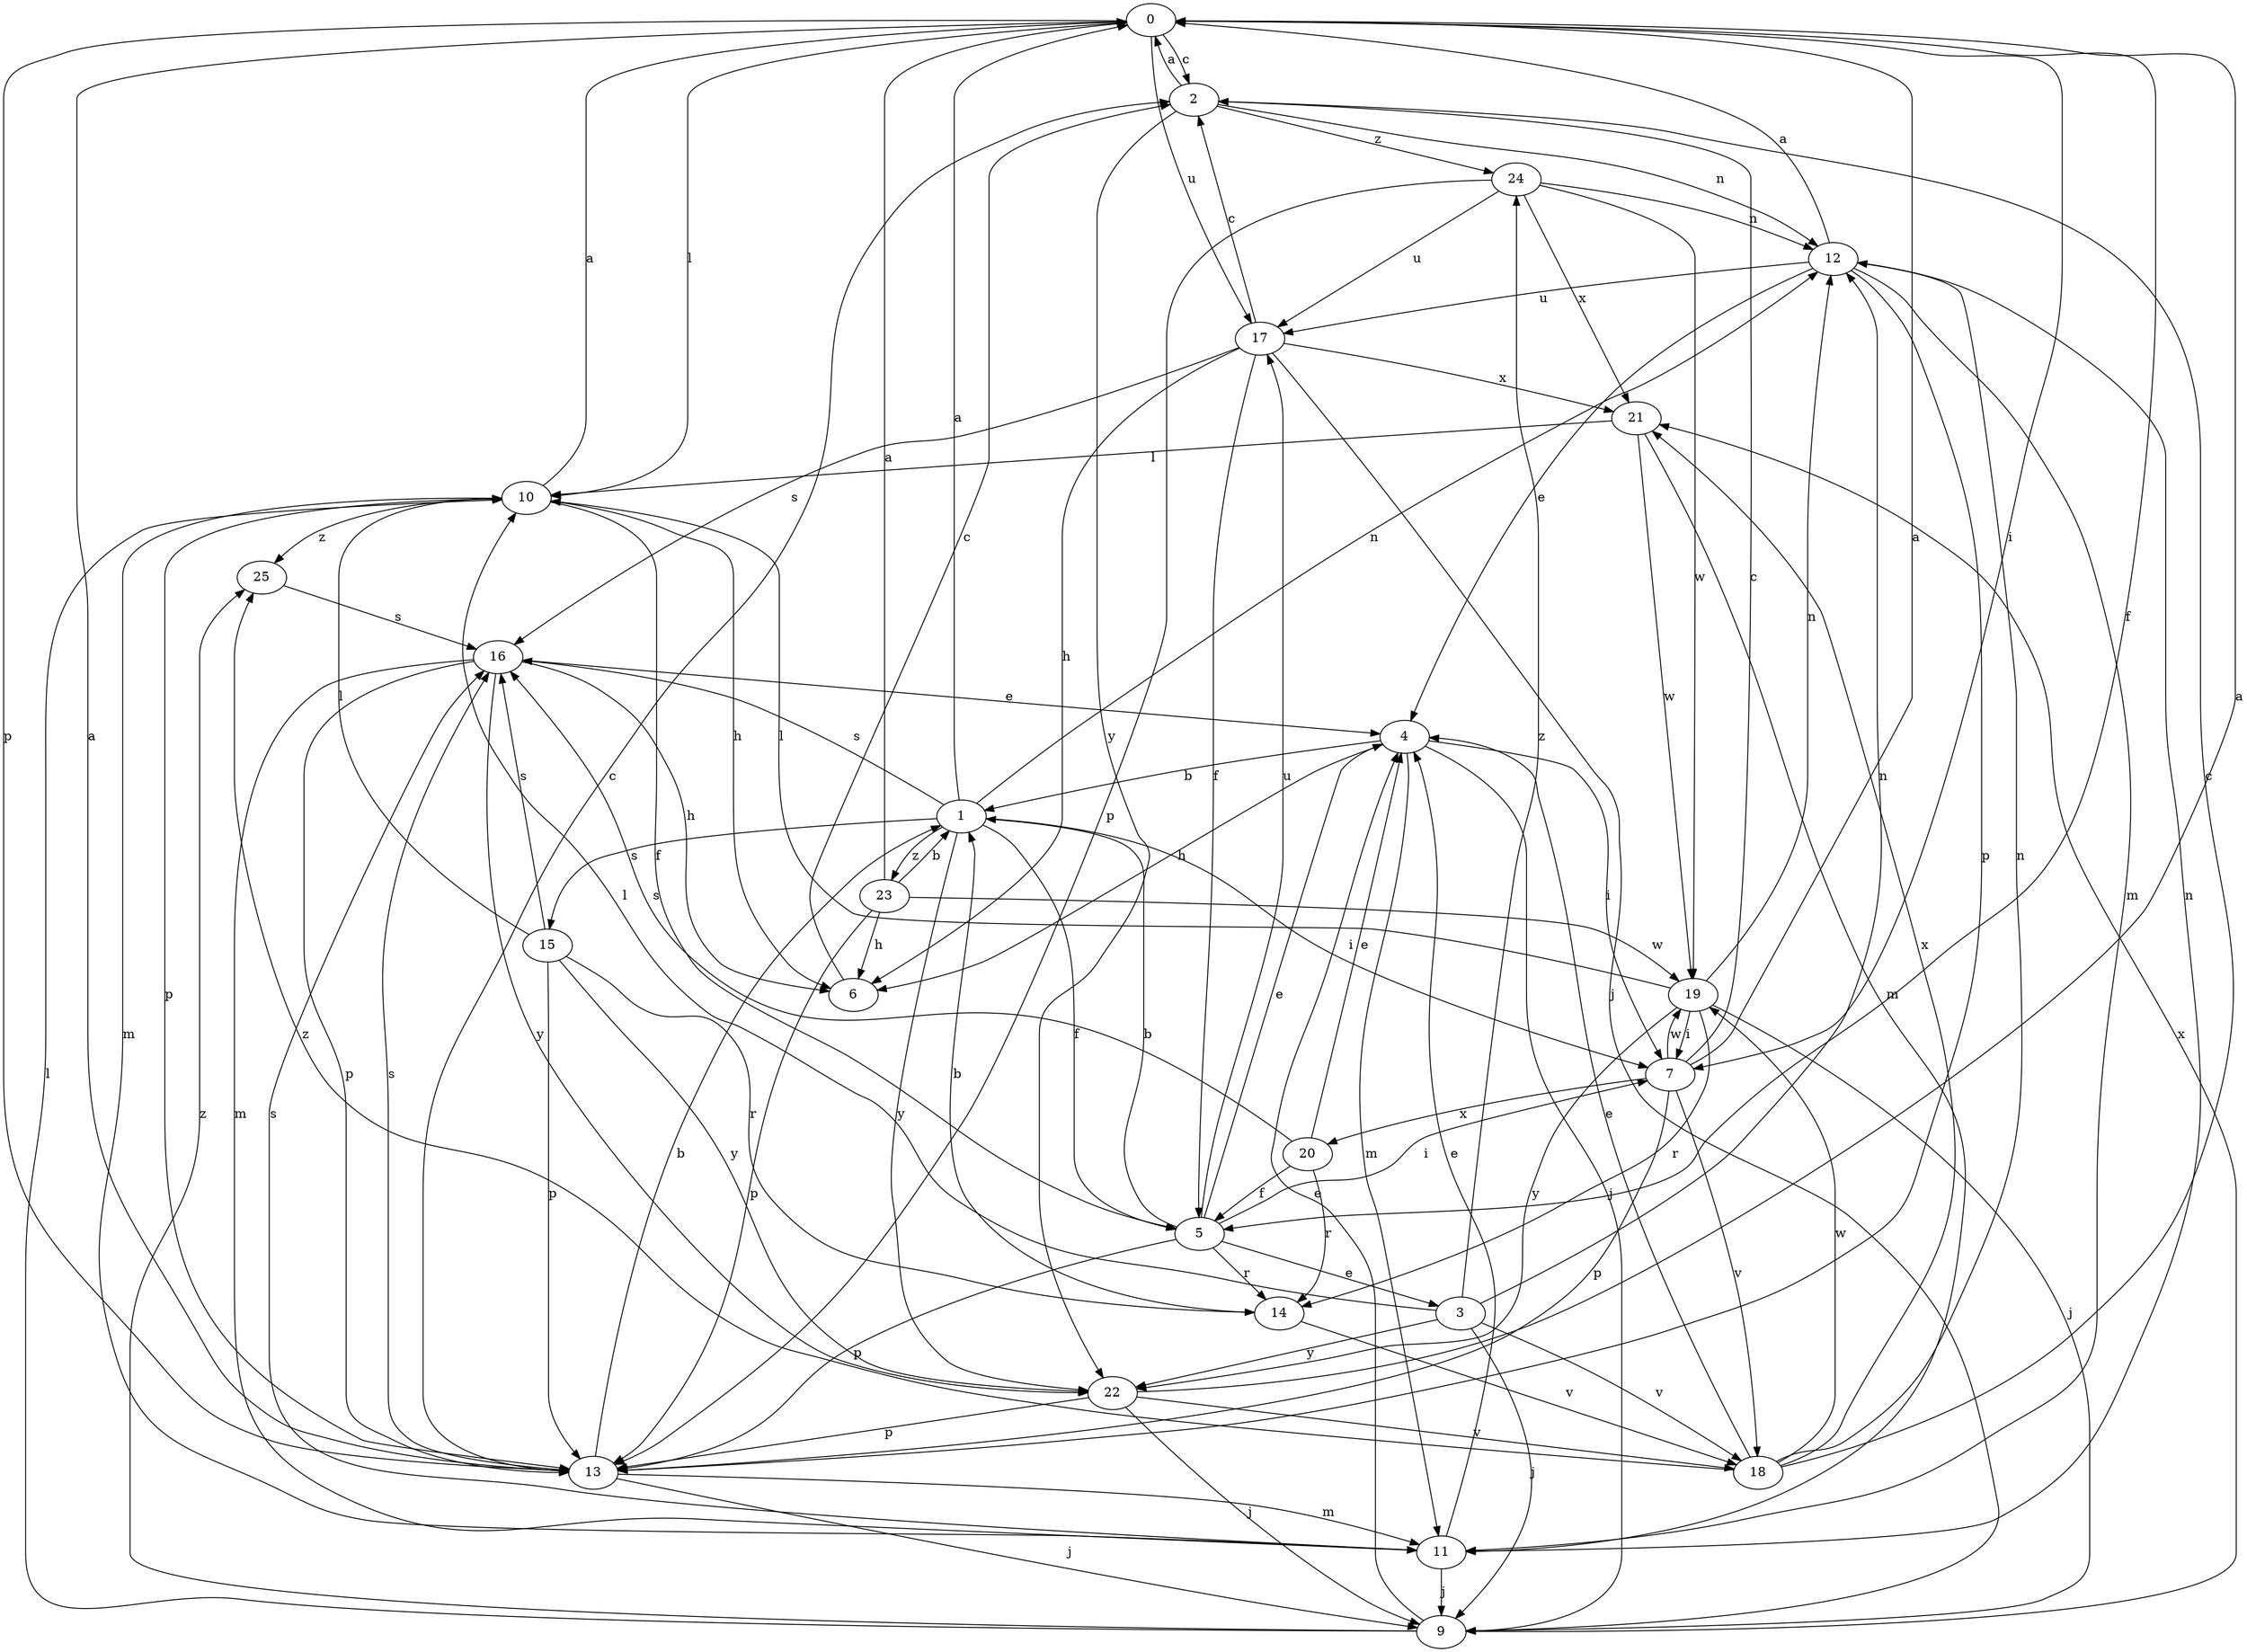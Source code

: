 strict digraph  {
0;
1;
2;
3;
4;
5;
6;
7;
9;
10;
11;
12;
13;
14;
15;
16;
17;
18;
19;
20;
21;
22;
23;
24;
25;
0 -> 2  [label=c];
0 -> 5  [label=f];
0 -> 7  [label=i];
0 -> 10  [label=l];
0 -> 13  [label=p];
0 -> 17  [label=u];
1 -> 0  [label=a];
1 -> 5  [label=f];
1 -> 7  [label=i];
1 -> 12  [label=n];
1 -> 15  [label=s];
1 -> 16  [label=s];
1 -> 22  [label=y];
1 -> 23  [label=z];
2 -> 0  [label=a];
2 -> 12  [label=n];
2 -> 22  [label=y];
2 -> 24  [label=z];
3 -> 9  [label=j];
3 -> 10  [label=l];
3 -> 12  [label=n];
3 -> 18  [label=v];
3 -> 22  [label=y];
3 -> 24  [label=z];
4 -> 1  [label=b];
4 -> 6  [label=h];
4 -> 7  [label=i];
4 -> 9  [label=j];
4 -> 11  [label=m];
5 -> 1  [label=b];
5 -> 3  [label=e];
5 -> 4  [label=e];
5 -> 7  [label=i];
5 -> 13  [label=p];
5 -> 14  [label=r];
5 -> 17  [label=u];
6 -> 2  [label=c];
7 -> 0  [label=a];
7 -> 2  [label=c];
7 -> 13  [label=p];
7 -> 18  [label=v];
7 -> 19  [label=w];
7 -> 20  [label=x];
9 -> 4  [label=e];
9 -> 10  [label=l];
9 -> 21  [label=x];
9 -> 25  [label=z];
10 -> 0  [label=a];
10 -> 5  [label=f];
10 -> 6  [label=h];
10 -> 11  [label=m];
10 -> 13  [label=p];
10 -> 25  [label=z];
11 -> 4  [label=e];
11 -> 9  [label=j];
11 -> 12  [label=n];
11 -> 16  [label=s];
12 -> 0  [label=a];
12 -> 4  [label=e];
12 -> 11  [label=m];
12 -> 13  [label=p];
12 -> 17  [label=u];
13 -> 0  [label=a];
13 -> 1  [label=b];
13 -> 2  [label=c];
13 -> 9  [label=j];
13 -> 11  [label=m];
13 -> 16  [label=s];
14 -> 1  [label=b];
14 -> 18  [label=v];
15 -> 10  [label=l];
15 -> 13  [label=p];
15 -> 14  [label=r];
15 -> 16  [label=s];
15 -> 22  [label=y];
16 -> 4  [label=e];
16 -> 6  [label=h];
16 -> 11  [label=m];
16 -> 13  [label=p];
16 -> 22  [label=y];
17 -> 2  [label=c];
17 -> 5  [label=f];
17 -> 6  [label=h];
17 -> 9  [label=j];
17 -> 16  [label=s];
17 -> 21  [label=x];
18 -> 2  [label=c];
18 -> 4  [label=e];
18 -> 12  [label=n];
18 -> 19  [label=w];
18 -> 21  [label=x];
18 -> 25  [label=z];
19 -> 7  [label=i];
19 -> 9  [label=j];
19 -> 10  [label=l];
19 -> 12  [label=n];
19 -> 14  [label=r];
19 -> 22  [label=y];
20 -> 4  [label=e];
20 -> 5  [label=f];
20 -> 14  [label=r];
20 -> 16  [label=s];
21 -> 10  [label=l];
21 -> 11  [label=m];
21 -> 19  [label=w];
22 -> 0  [label=a];
22 -> 9  [label=j];
22 -> 13  [label=p];
22 -> 18  [label=v];
23 -> 0  [label=a];
23 -> 1  [label=b];
23 -> 6  [label=h];
23 -> 13  [label=p];
23 -> 19  [label=w];
24 -> 12  [label=n];
24 -> 13  [label=p];
24 -> 17  [label=u];
24 -> 19  [label=w];
24 -> 21  [label=x];
25 -> 16  [label=s];
}
